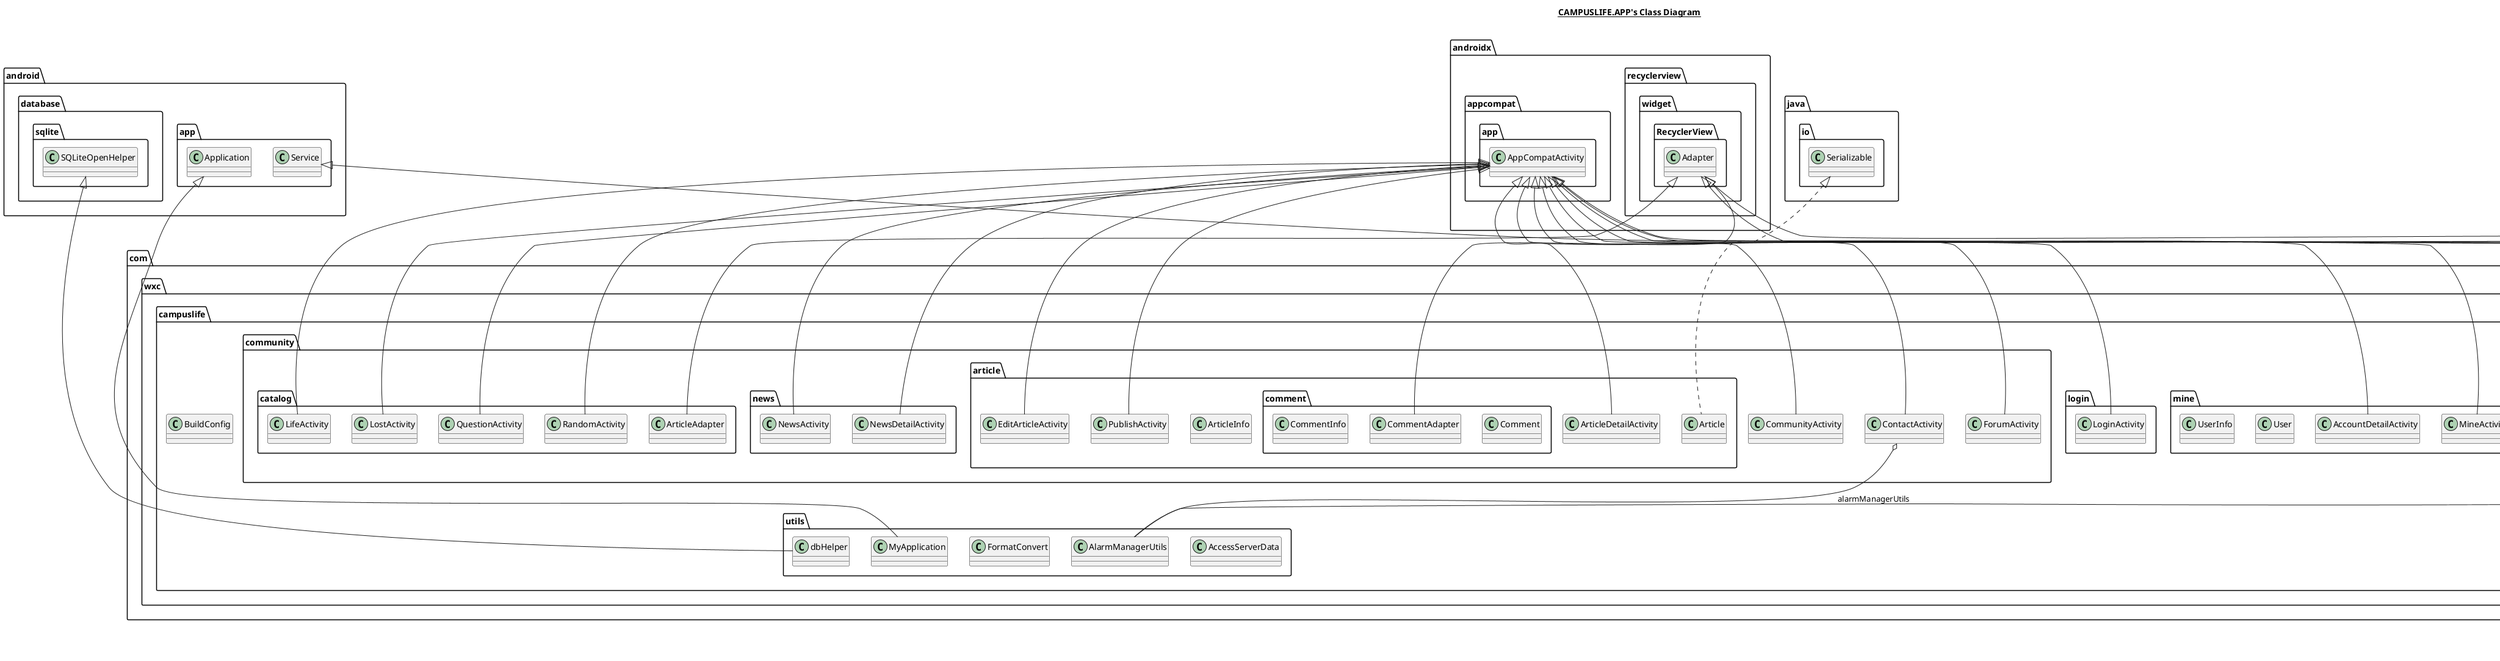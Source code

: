 @startuml

title __CAMPUSLIFE.APP's Class Diagram__\n

  namespace com.wxc.campuslife {
    class com.wxc.campuslife.BuildConfig {
    }
  }
  

  namespace com.wxc.campuslife {
    namespace community {
      class com.wxc.campuslife.community.CommunityActivity {
      }
    }
  }
  

  namespace com.wxc.campuslife {
    namespace community {
      class com.wxc.campuslife.community.ContactActivity {
      }
    }
  }
  

  namespace com.wxc.campuslife {
    namespace community {
      class com.wxc.campuslife.community.ForumActivity {
      }
    }
  }
  

  namespace com.wxc.campuslife {
    namespace community {
      namespace article {
        class com.wxc.campuslife.community.article.Article {
        }
      }
    }
  }
  

  namespace com.wxc.campuslife {
    namespace community {
      namespace article {
        class com.wxc.campuslife.community.article.ArticleDetailActivity {
        }
      }
    }
  }
  

  namespace com.wxc.campuslife {
    namespace community {
      namespace article {
        class com.wxc.campuslife.community.article.ArticleInfo {
        }
      }
    }
  }
  

  namespace com.wxc.campuslife {
    namespace community {
      namespace article {
        class com.wxc.campuslife.community.article.EditArticleActivity {
        }
      }
    }
  }
  

  namespace com.wxc.campuslife {
    namespace community {
      namespace article {
        class com.wxc.campuslife.community.article.PublishActivity {
        }
      }
    }
  }
  

  namespace com.wxc.campuslife {
    namespace community {
      namespace article {
        namespace comment {
          class com.wxc.campuslife.community.article.comment.Comment {
          }
        }
      }
    }
  }
  

  namespace com.wxc.campuslife {
    namespace community {
      namespace article {
        namespace comment {
          class com.wxc.campuslife.community.article.comment.CommentAdapter {
          }
        }
      }
    }
  }
  

  namespace com.wxc.campuslife {
    namespace community {
      namespace article {
        namespace comment {
          class com.wxc.campuslife.community.article.comment.CommentInfo {
          }
        }
      }
    }
  }
  

  namespace com.wxc.campuslife {
    namespace community {
      namespace catalog {
        class com.wxc.campuslife.community.catalog.ArticleAdapter {
        }
      }
    }
  }
  

  namespace com.wxc.campuslife {
    namespace community {
      namespace catalog {
        class com.wxc.campuslife.community.catalog.LifeActivity {
        }
      }
    }
  }
  

  namespace com.wxc.campuslife {
    namespace community {
      namespace catalog {
        class com.wxc.campuslife.community.catalog.LostActivity {
        }
      }
    }
  }
  

  namespace com.wxc.campuslife {
    namespace community {
      namespace catalog {
        class com.wxc.campuslife.community.catalog.QuestionActivity {
        }
      }
    }
  }
  

  namespace com.wxc.campuslife {
    namespace community {
      namespace catalog {
        class com.wxc.campuslife.community.catalog.RandomActivity {
        }
      }
    }
  }
  

  namespace com.wxc.campuslife {
    namespace community {
      namespace news {
        class com.wxc.campuslife.community.news.NewsActivity {
        }
      }
    }
  }
  

  namespace com.wxc.campuslife {
    namespace community {
      namespace news {
        class com.wxc.campuslife.community.news.NewsDetailActivity {
        }
      }
    }
  }
  

  namespace com.wxc.campuslife {
    namespace login {
      class com.wxc.campuslife.login.LoginActivity {
      }
    }
  }
  

  namespace com.wxc.campuslife {
    namespace mine {
      class com.wxc.campuslife.mine.AccountDetailActivity {
      }
    }
  }
  

  namespace com.wxc.campuslife {
    namespace mine {
      class com.wxc.campuslife.mine.MineActivity {
      }
    }
  }
  

  namespace com.wxc.campuslife {
    namespace mine {
      class com.wxc.campuslife.mine.User {
      }
    }
  }
  

  namespace com.wxc.campuslife {
    namespace mine {
      class com.wxc.campuslife.mine.UserInfo {
      }
    }
  }
  

  namespace com.wxc.campuslife {
    namespace prompt {
      class com.wxc.campuslife.prompt.AlarmService {
      }
    }
  }
  

  namespace com.wxc.campuslife {
    namespace prompt {
      class com.wxc.campuslife.prompt.PromptActivity {
      }
    }
  }
  

  namespace com.wxc.campuslife {
    namespace prompt {
      class com.wxc.campuslife.prompt.Remind {
      }
    }
  }
  

  namespace com.wxc.campuslife {
    namespace prompt {
      class com.wxc.campuslife.prompt.RemindAdapter {
      }
    }
  }
  

  namespace com.wxc.campuslife {
    namespace prompt {
      class com.wxc.campuslife.prompt.RemindAllActivity {
      }
    }
  }
  

  namespace com.wxc.campuslife {
    namespace prompt {
      class com.wxc.campuslife.prompt.RemindAllAdapter {
      }
    }
  }
  

  namespace com.wxc.campuslife {
    namespace prompt {
      class com.wxc.campuslife.prompt.WeatherInfo {
      }
    }
  }
  

  namespace com.wxc.campuslife {
    namespace utils {
      class com.wxc.campuslife.utils.AccessServerData {
      }
    }
  }
  

  namespace com.wxc.campuslife {
    namespace utils {
      class com.wxc.campuslife.utils.AlarmManagerUtils {
      }
    }
  }
  

  namespace com.wxc.campuslife {
    namespace utils {
      class com.wxc.campuslife.utils.FormatConvert {
      }
    }
  }
  

  namespace com.wxc.campuslife {
    namespace utils {
      class com.wxc.campuslife.utils.MyApplication {
      }
    }
  }
  

  namespace com.wxc.campuslife {
    namespace utils {
      class com.wxc.campuslife.utils.dbHelper {
      }
    }
  }
  

  com.wxc.campuslife.community.CommunityActivity -up-|> androidx.appcompat.app.AppCompatActivity
  com.wxc.campuslife.community.ContactActivity -up-|> androidx.appcompat.app.AppCompatActivity
  com.wxc.campuslife.community.ContactActivity o-- com.wxc.campuslife.utils.AlarmManagerUtils : alarmManagerUtils
  com.wxc.campuslife.community.ForumActivity -up-|> androidx.appcompat.app.AppCompatActivity
  com.wxc.campuslife.community.article.Article .up.|> java.io.Serializable
  com.wxc.campuslife.community.article.ArticleDetailActivity -up-|> androidx.appcompat.app.AppCompatActivity
  com.wxc.campuslife.community.article.EditArticleActivity -up-|> androidx.appcompat.app.AppCompatActivity
  com.wxc.campuslife.community.article.PublishActivity -up-|> androidx.appcompat.app.AppCompatActivity
  com.wxc.campuslife.community.article.comment.CommentAdapter -up-|> androidx.recyclerview.widget.RecyclerView.Adapter
  com.wxc.campuslife.community.catalog.ArticleAdapter -up-|> androidx.recyclerview.widget.RecyclerView.Adapter
  com.wxc.campuslife.community.catalog.LifeActivity -up-|> androidx.appcompat.app.AppCompatActivity
  com.wxc.campuslife.community.catalog.LostActivity -up-|> androidx.appcompat.app.AppCompatActivity
  com.wxc.campuslife.community.catalog.QuestionActivity -up-|> androidx.appcompat.app.AppCompatActivity
  com.wxc.campuslife.community.catalog.RandomActivity -up-|> androidx.appcompat.app.AppCompatActivity
  com.wxc.campuslife.community.news.NewsActivity -up-|> androidx.appcompat.app.AppCompatActivity
  com.wxc.campuslife.community.news.NewsDetailActivity -up-|> androidx.appcompat.app.AppCompatActivity
  com.wxc.campuslife.login.LoginActivity -up-|> androidx.appcompat.app.AppCompatActivity
  com.wxc.campuslife.mine.AccountDetailActivity -up-|> androidx.appcompat.app.AppCompatActivity
  com.wxc.campuslife.mine.MineActivity -up-|> androidx.appcompat.app.AppCompatActivity
  com.wxc.campuslife.prompt.AlarmService -up-|> android.app.Service
  com.wxc.campuslife.prompt.PromptActivity -up-|> androidx.appcompat.app.AppCompatActivity
  com.wxc.campuslife.prompt.RemindAdapter -up-|> androidx.recyclerview.widget.RecyclerView.Adapter
  com.wxc.campuslife.prompt.RemindAdapter o-- com.wxc.campuslife.utils.AlarmManagerUtils : alarmManagerUtils
  com.wxc.campuslife.prompt.RemindAllActivity -up-|> androidx.appcompat.app.AppCompatActivity
  com.wxc.campuslife.prompt.RemindAllAdapter -up-|> androidx.recyclerview.widget.RecyclerView.Adapter
  com.wxc.campuslife.prompt.WeatherInfo o-- com.wxc.campuslife.prompt.WeatherInfo.Now : now
  com.wxc.campuslife.utils.MyApplication -up-|> android.app.Application
  com.wxc.campuslife.utils.dbHelper -up-|> android.database.sqlite.SQLiteOpenHelper


right footer


PlantUML diagram generated by SketchIt! (https://bitbucket.org/pmesmeur/sketch.it)
For more information about this tool, please contact philippe.mesmeur@gmail.com
endfooter

@enduml
